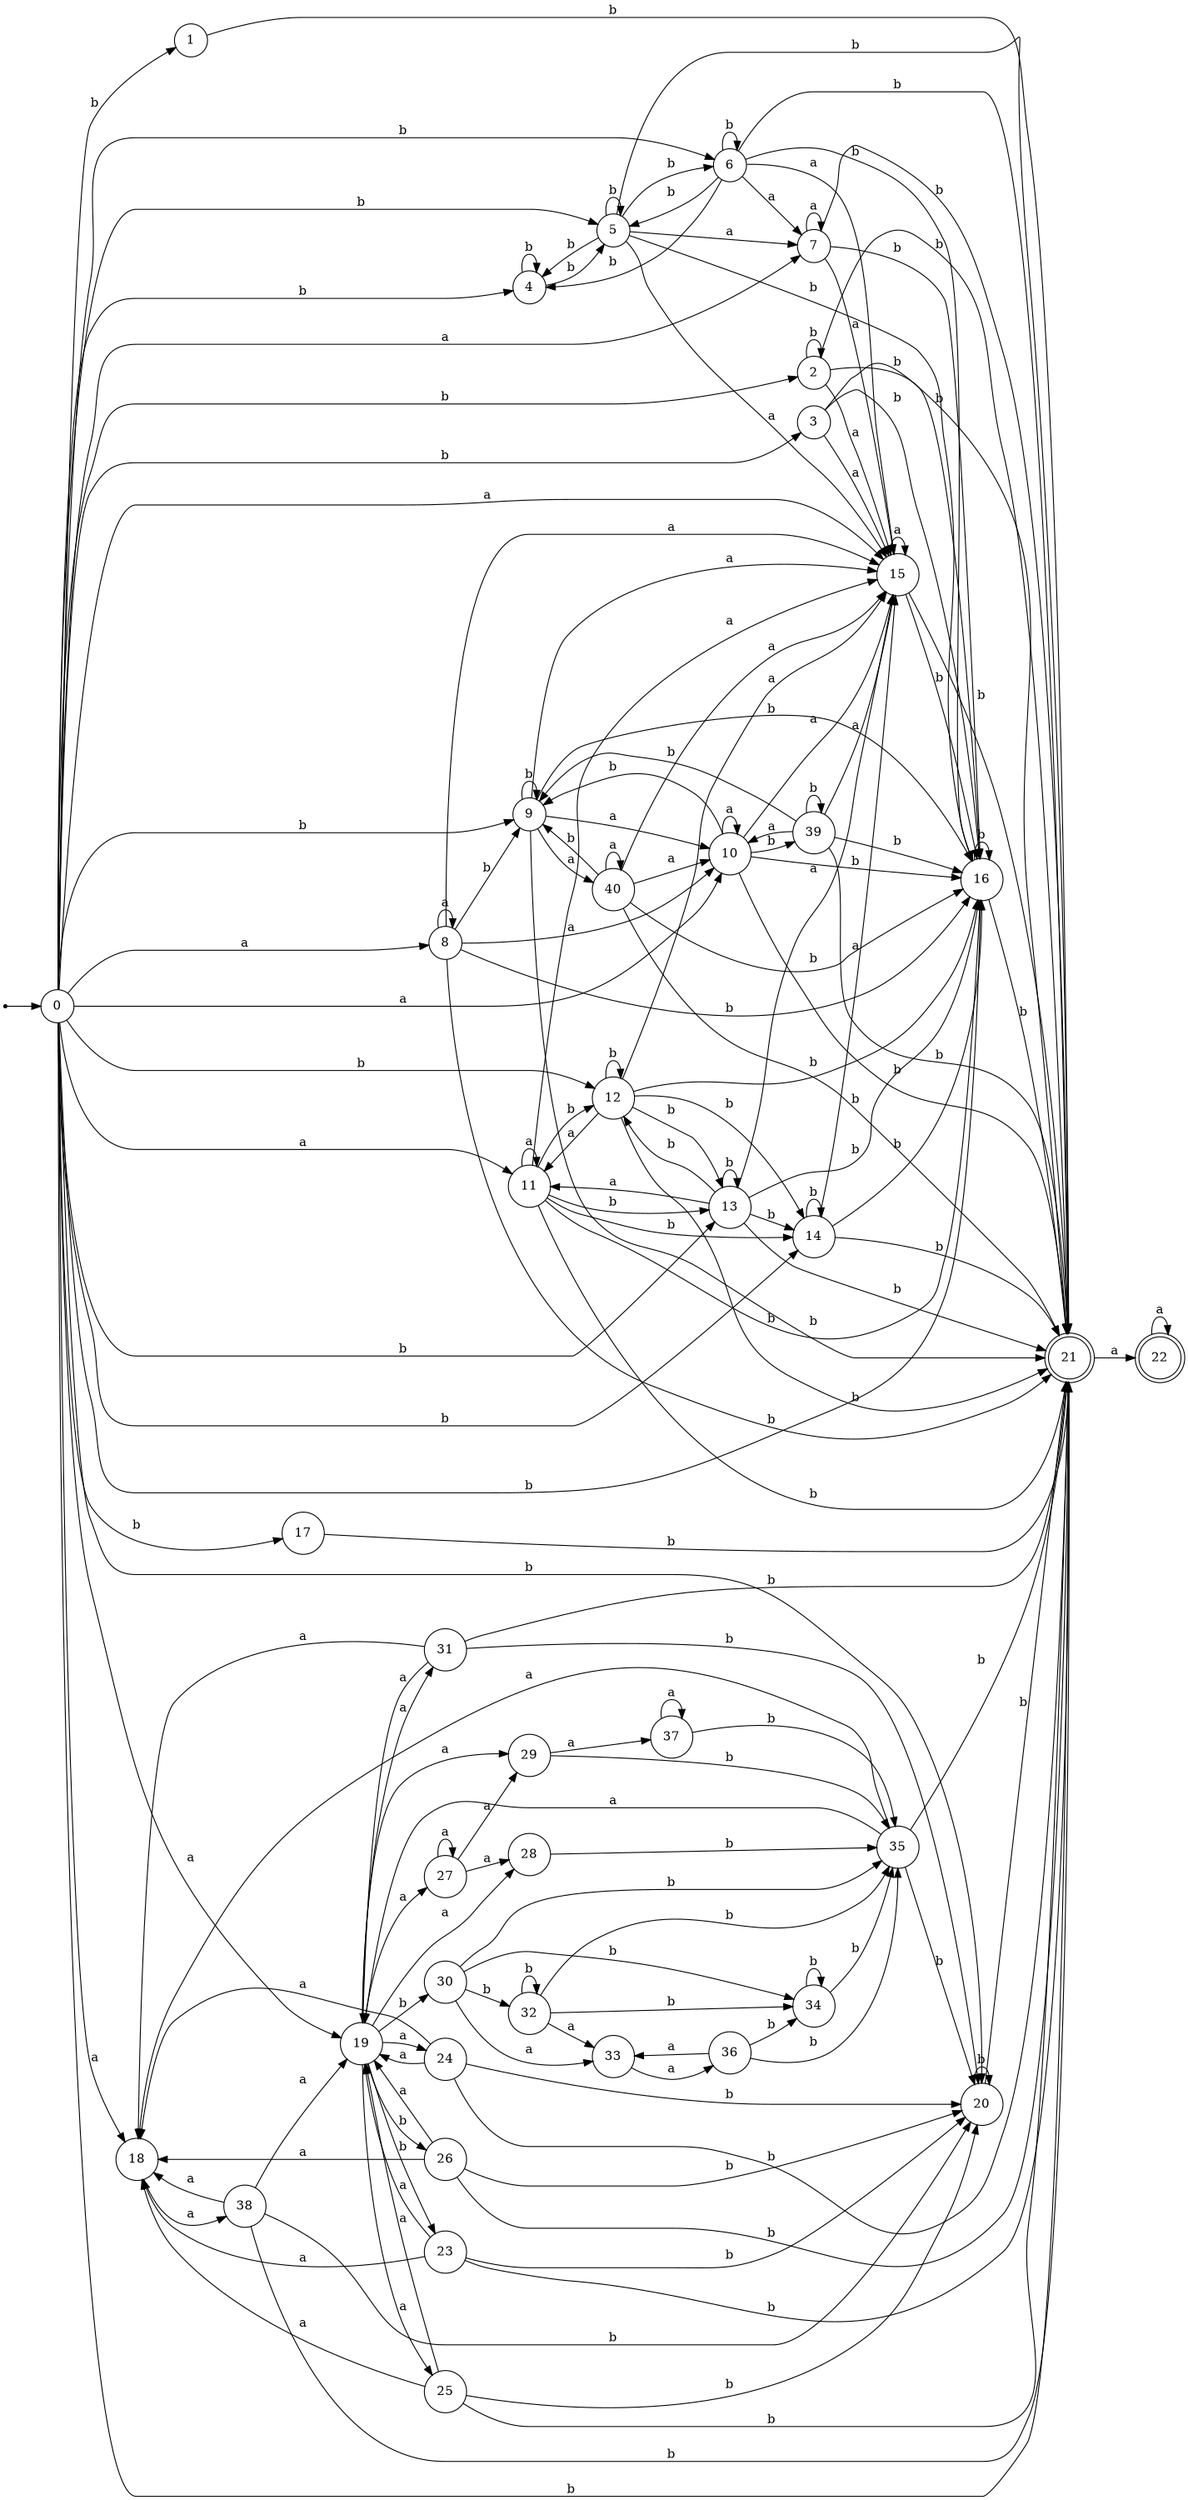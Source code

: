 digraph finite_state_machine {
rankdir=LR;
size="20,20";
node [shape = point]; "dummy0"
node [shape = circle]; "0";
"dummy0" -> "0";
node [shape = circle]; "1";
node [shape = circle]; "2";
node [shape = circle]; "3";
node [shape = circle]; "4";
node [shape = circle]; "5";
node [shape = circle]; "6";
node [shape = circle]; "7";
node [shape = circle]; "8";
node [shape = circle]; "9";
node [shape = circle]; "10";
node [shape = circle]; "11";
node [shape = circle]; "12";
node [shape = circle]; "13";
node [shape = circle]; "14";
node [shape = circle]; "15";
node [shape = circle]; "16";
node [shape = circle]; "17";
node [shape = circle]; "18";
node [shape = circle]; "19";
node [shape = circle]; "20";
node [shape = doublecircle]; "21";node [shape = doublecircle]; "22";node [shape = circle]; "23";
node [shape = circle]; "24";
node [shape = circle]; "25";
node [shape = circle]; "26";
node [shape = circle]; "27";
node [shape = circle]; "28";
node [shape = circle]; "29";
node [shape = circle]; "30";
node [shape = circle]; "31";
node [shape = circle]; "32";
node [shape = circle]; "33";
node [shape = circle]; "34";
node [shape = circle]; "35";
node [shape = circle]; "36";
node [shape = circle]; "37";
node [shape = circle]; "38";
node [shape = circle]; "39";
node [shape = circle]; "40";
"0" -> "1" [label = "b"];
 "0" -> "2" [label = "b"];
 "0" -> "3" [label = "b"];
 "0" -> "4" [label = "b"];
 "0" -> "5" [label = "b"];
 "0" -> "6" [label = "b"];
 "0" -> "9" [label = "b"];
 "0" -> "12" [label = "b"];
 "0" -> "13" [label = "b"];
 "0" -> "14" [label = "b"];
 "0" -> "16" [label = "b"];
 "0" -> "17" [label = "b"];
 "0" -> "20" [label = "b"];
 "0" -> "21" [label = "b"];
 "0" -> "18" [label = "a"];
 "0" -> "19" [label = "a"];
 "0" -> "7" [label = "a"];
 "0" -> "8" [label = "a"];
 "0" -> "10" [label = "a"];
 "0" -> "11" [label = "a"];
 "0" -> "15" [label = "a"];
 "21" -> "22" [label = "a"];
 "22" -> "22" [label = "a"];
 "20" -> "20" [label = "b"];
 "20" -> "21" [label = "b"];
 "19" -> "26" [label = "b"];
 "19" -> "30" [label = "b"];
 "19" -> "23" [label = "b"];
 "19" -> "24" [label = "a"];
 "19" -> "25" [label = "a"];
 "19" -> "27" [label = "a"];
 "19" -> "28" [label = "a"];
 "19" -> "29" [label = "a"];
 "19" -> "31" [label = "a"];
 "31" -> "18" [label = "a"];
 "31" -> "19" [label = "a"];
 "31" -> "20" [label = "b"];
 "31" -> "21" [label = "b"];
 "30" -> "32" [label = "b"];
 "30" -> "34" [label = "b"];
 "30" -> "35" [label = "b"];
 "30" -> "33" [label = "a"];
 "35" -> "18" [label = "a"];
 "35" -> "19" [label = "a"];
 "35" -> "20" [label = "b"];
 "35" -> "21" [label = "b"];
 "34" -> "34" [label = "b"];
 "34" -> "35" [label = "b"];
 "33" -> "36" [label = "a"];
 "36" -> "33" [label = "a"];
 "36" -> "34" [label = "b"];
 "36" -> "35" [label = "b"];
 "32" -> "32" [label = "b"];
 "32" -> "34" [label = "b"];
 "32" -> "35" [label = "b"];
 "32" -> "33" [label = "a"];
 "29" -> "37" [label = "a"];
 "29" -> "35" [label = "b"];
 "37" -> "37" [label = "a"];
 "37" -> "35" [label = "b"];
 "28" -> "35" [label = "b"];
 "27" -> "27" [label = "a"];
 "27" -> "28" [label = "a"];
 "27" -> "29" [label = "a"];
 "26" -> "18" [label = "a"];
 "26" -> "19" [label = "a"];
 "26" -> "20" [label = "b"];
 "26" -> "21" [label = "b"];
 "25" -> "18" [label = "a"];
 "25" -> "19" [label = "a"];
 "25" -> "20" [label = "b"];
 "25" -> "21" [label = "b"];
 "24" -> "18" [label = "a"];
 "24" -> "19" [label = "a"];
 "24" -> "20" [label = "b"];
 "24" -> "21" [label = "b"];
 "23" -> "18" [label = "a"];
 "23" -> "19" [label = "a"];
 "23" -> "20" [label = "b"];
 "23" -> "21" [label = "b"];
 "18" -> "38" [label = "a"];
 "38" -> "18" [label = "a"];
 "38" -> "19" [label = "a"];
 "38" -> "20" [label = "b"];
 "38" -> "21" [label = "b"];
 "17" -> "21" [label = "b"];
 "16" -> "16" [label = "b"];
 "16" -> "21" [label = "b"];
 "15" -> "15" [label = "a"];
 "15" -> "16" [label = "b"];
 "15" -> "21" [label = "b"];
 "14" -> "16" [label = "b"];
 "14" -> "21" [label = "b"];
 "14" -> "14" [label = "b"];
 "14" -> "15" [label = "a"];
 "13" -> "16" [label = "b"];
 "13" -> "21" [label = "b"];
 "13" -> "12" [label = "b"];
 "13" -> "13" [label = "b"];
 "13" -> "14" [label = "b"];
 "13" -> "11" [label = "a"];
 "13" -> "15" [label = "a"];
 "12" -> "16" [label = "b"];
 "12" -> "21" [label = "b"];
 "12" -> "12" [label = "b"];
 "12" -> "13" [label = "b"];
 "12" -> "14" [label = "b"];
 "12" -> "11" [label = "a"];
 "12" -> "15" [label = "a"];
 "11" -> "11" [label = "a"];
 "11" -> "15" [label = "a"];
 "11" -> "16" [label = "b"];
 "11" -> "21" [label = "b"];
 "11" -> "12" [label = "b"];
 "11" -> "13" [label = "b"];
 "11" -> "14" [label = "b"];
 "10" -> "10" [label = "a"];
 "10" -> "15" [label = "a"];
 "10" -> "16" [label = "b"];
 "10" -> "9" [label = "b"];
 "10" -> "21" [label = "b"];
 "10" -> "39" [label = "b"];
 "39" -> "16" [label = "b"];
 "39" -> "9" [label = "b"];
 "39" -> "21" [label = "b"];
 "39" -> "39" [label = "b"];
 "39" -> "10" [label = "a"];
 "39" -> "15" [label = "a"];
 "9" -> "16" [label = "b"];
 "9" -> "9" [label = "b"];
 "9" -> "21" [label = "b"];
 "9" -> "40" [label = "a"];
 "9" -> "10" [label = "a"];
 "9" -> "15" [label = "a"];
 "40" -> "40" [label = "a"];
 "40" -> "10" [label = "a"];
 "40" -> "15" [label = "a"];
 "40" -> "16" [label = "b"];
 "40" -> "9" [label = "b"];
 "40" -> "21" [label = "b"];
 "8" -> "8" [label = "a"];
 "8" -> "10" [label = "a"];
 "8" -> "15" [label = "a"];
 "8" -> "16" [label = "b"];
 "8" -> "9" [label = "b"];
 "8" -> "21" [label = "b"];
 "7" -> "15" [label = "a"];
 "7" -> "7" [label = "a"];
 "7" -> "16" [label = "b"];
 "7" -> "21" [label = "b"];
 "6" -> "16" [label = "b"];
 "6" -> "4" [label = "b"];
 "6" -> "5" [label = "b"];
 "6" -> "6" [label = "b"];
 "6" -> "21" [label = "b"];
 "6" -> "15" [label = "a"];
 "6" -> "7" [label = "a"];
 "5" -> "16" [label = "b"];
 "5" -> "4" [label = "b"];
 "5" -> "5" [label = "b"];
 "5" -> "6" [label = "b"];
 "5" -> "21" [label = "b"];
 "5" -> "15" [label = "a"];
 "5" -> "7" [label = "a"];
 "4" -> "4" [label = "b"];
 "4" -> "5" [label = "b"];
 "3" -> "15" [label = "a"];
 "3" -> "16" [label = "b"];
 "3" -> "21" [label = "b"];
 "2" -> "16" [label = "b"];
 "2" -> "2" [label = "b"];
 "2" -> "21" [label = "b"];
 "2" -> "15" [label = "a"];
 "1" -> "21" [label = "b"];
 }
